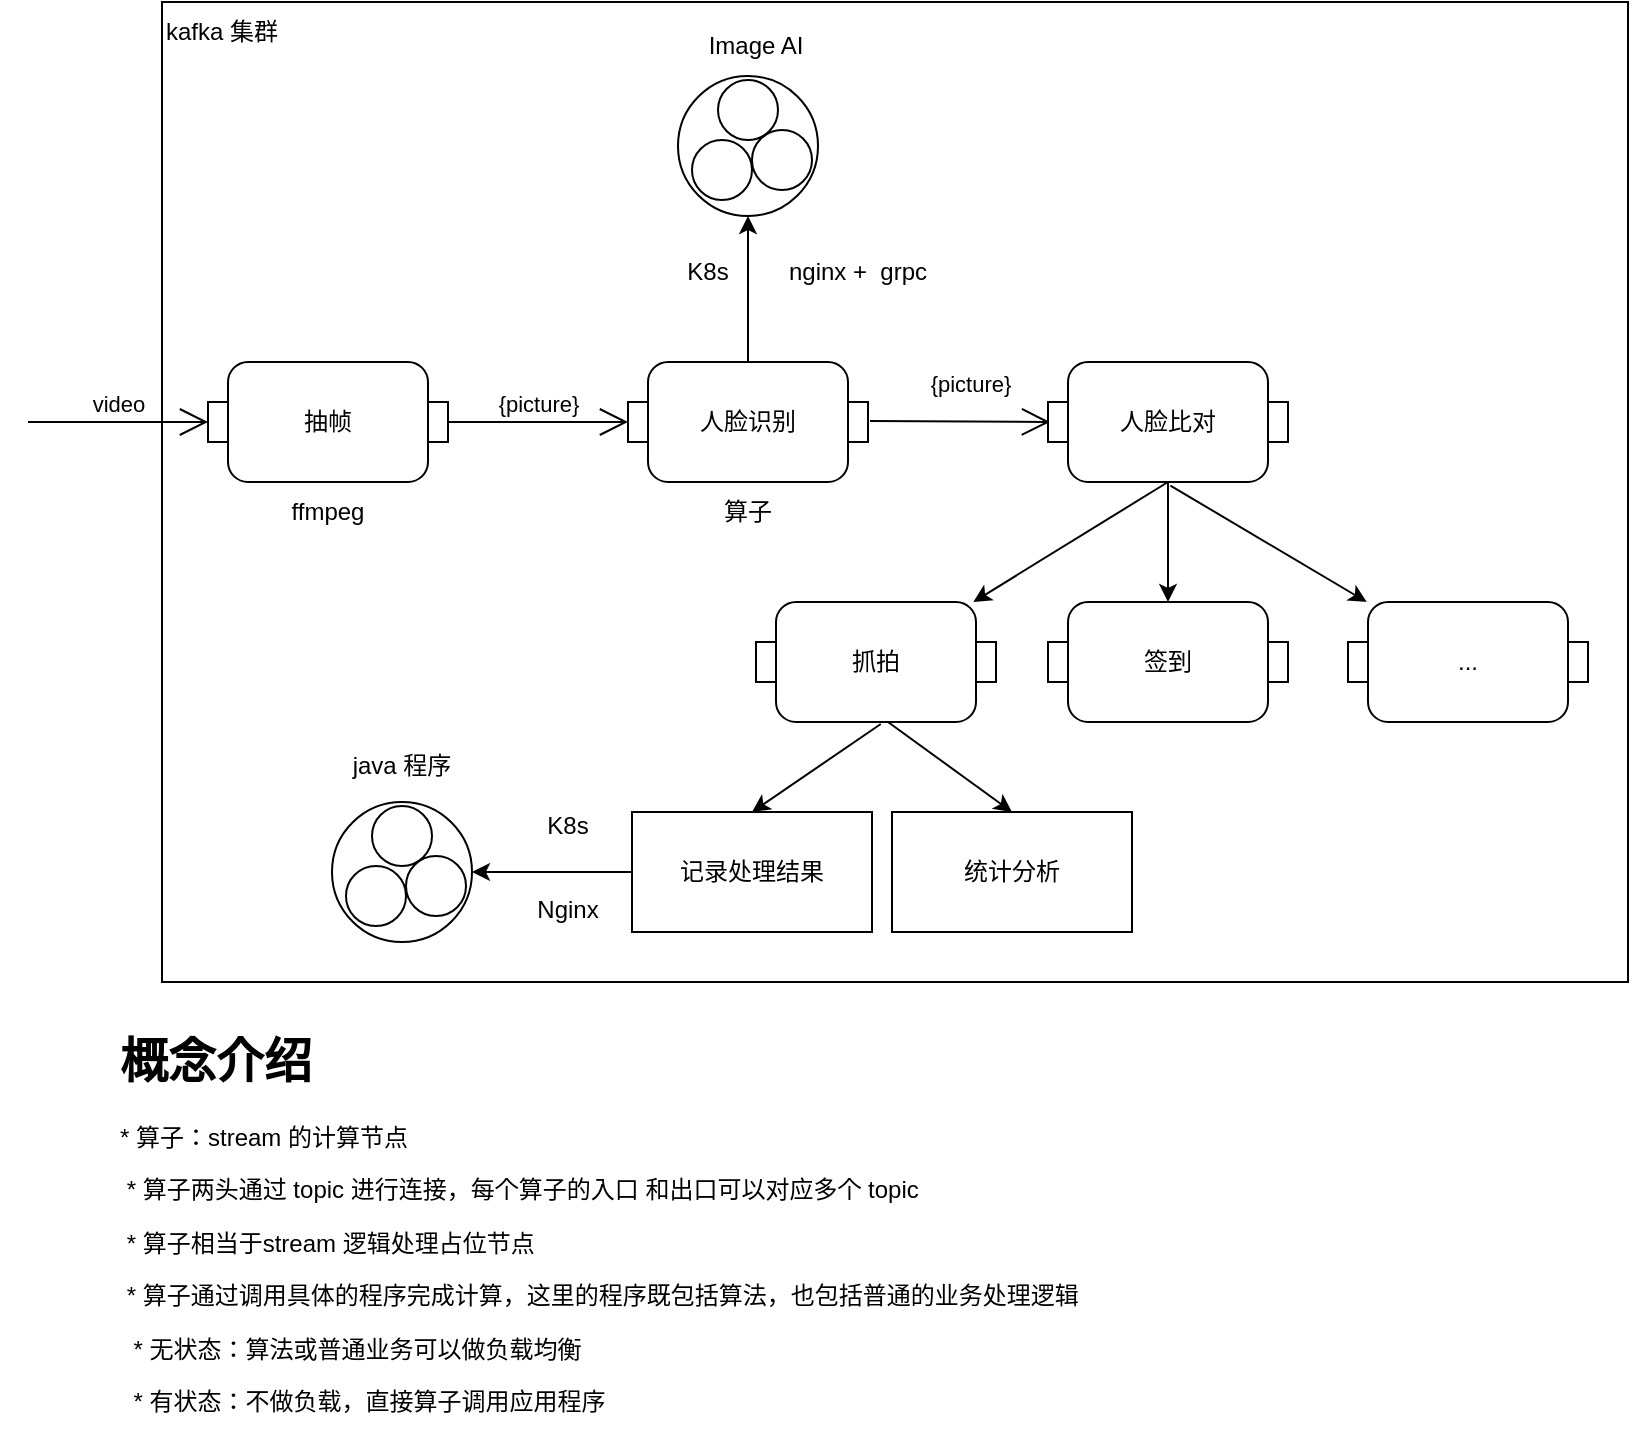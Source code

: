 <mxfile version="17.1.5" type="github">
  <diagram id="22KFjAZIgZ1wEyFO1Qyh" name="Page-1">
    <mxGraphModel dx="1038" dy="571" grid="1" gridSize="10" guides="1" tooltips="1" connect="1" arrows="1" fold="1" page="1" pageScale="1" pageWidth="827" pageHeight="1169" math="0" shadow="0">
      <root>
        <mxCell id="0" />
        <mxCell id="1" parent="0" />
        <mxCell id="picqBfe8_j36jY5c43g5-27" value="" style="rounded=0;whiteSpace=wrap;html=1;" parent="1" vertex="1">
          <mxGeometry x="117" y="90" width="733" height="490" as="geometry" />
        </mxCell>
        <mxCell id="picqBfe8_j36jY5c43g5-1" value="抽帧" style="html=1;shape=mxgraph.sysml.isControl;whiteSpace=wrap;align=center;" parent="1" vertex="1">
          <mxGeometry x="140" y="270" width="120" height="60" as="geometry" />
        </mxCell>
        <mxCell id="picqBfe8_j36jY5c43g5-2" value="video" style="edgeStyle=elbowEdgeStyle;html=1;elbow=horizontal;startArrow=open;rounded=0;endArrow=none;verticalAlign=bottom;exitX=0;exitY=0.5;startSize=12;" parent="1" source="picqBfe8_j36jY5c43g5-1" edge="1">
          <mxGeometry relative="1" as="geometry">
            <mxPoint x="50" y="300" as="targetPoint" />
          </mxGeometry>
        </mxCell>
        <mxCell id="picqBfe8_j36jY5c43g5-3" value="{picture}" style="edgeStyle=elbowEdgeStyle;html=1;elbow=vertical;endArrow=open;rounded=0;verticalAlign=bottom;entryX=0;entryY=0.5;endSize=12;" parent="1" source="picqBfe8_j36jY5c43g5-1" edge="1">
          <mxGeometry relative="1" as="geometry">
            <mxPoint x="350" y="300" as="targetPoint" />
          </mxGeometry>
        </mxCell>
        <mxCell id="picqBfe8_j36jY5c43g5-40" style="edgeStyle=orthogonalEdgeStyle;rounded=0;orthogonalLoop=1;jettySize=auto;html=1;entryX=0.5;entryY=1;entryDx=0;entryDy=0;" parent="1" source="picqBfe8_j36jY5c43g5-5" target="picqBfe8_j36jY5c43g5-35" edge="1">
          <mxGeometry relative="1" as="geometry" />
        </mxCell>
        <mxCell id="picqBfe8_j36jY5c43g5-5" value="人脸识别" style="html=1;shape=mxgraph.sysml.isControl;whiteSpace=wrap;align=center;" parent="1" vertex="1">
          <mxGeometry x="350" y="270" width="120" height="60" as="geometry" />
        </mxCell>
        <mxCell id="picqBfe8_j36jY5c43g5-6" value="{picture}" style="edgeStyle=elbowEdgeStyle;html=1;elbow=vertical;endArrow=open;rounded=0;verticalAlign=bottom;entryX=0;entryY=0.5;endSize=12;" parent="1" edge="1">
          <mxGeometry x="0.088" y="10" relative="1" as="geometry">
            <mxPoint x="561" y="299.5" as="targetPoint" />
            <mxPoint x="471" y="299.5" as="sourcePoint" />
            <Array as="points">
              <mxPoint x="471" y="300" />
            </Array>
            <mxPoint x="1" as="offset" />
          </mxGeometry>
        </mxCell>
        <mxCell id="picqBfe8_j36jY5c43g5-13" style="edgeStyle=orthogonalEdgeStyle;rounded=0;orthogonalLoop=1;jettySize=auto;html=1;" parent="1" source="picqBfe8_j36jY5c43g5-7" target="picqBfe8_j36jY5c43g5-10" edge="1">
          <mxGeometry relative="1" as="geometry">
            <Array as="points">
              <mxPoint x="620" y="400" />
            </Array>
          </mxGeometry>
        </mxCell>
        <mxCell id="picqBfe8_j36jY5c43g5-7" value="人脸比对" style="html=1;shape=mxgraph.sysml.isControl;whiteSpace=wrap;align=center;" parent="1" vertex="1">
          <mxGeometry x="560" y="270" width="120" height="60" as="geometry" />
        </mxCell>
        <mxCell id="picqBfe8_j36jY5c43g5-8" value="抓拍" style="html=1;shape=mxgraph.sysml.isControl;whiteSpace=wrap;align=center;" parent="1" vertex="1">
          <mxGeometry x="414" y="390" width="120" height="60" as="geometry" />
        </mxCell>
        <mxCell id="picqBfe8_j36jY5c43g5-10" value="签到" style="html=1;shape=mxgraph.sysml.isControl;whiteSpace=wrap;align=center;" parent="1" vertex="1">
          <mxGeometry x="560" y="390" width="120" height="60" as="geometry" />
        </mxCell>
        <mxCell id="picqBfe8_j36jY5c43g5-11" value="..." style="html=1;shape=mxgraph.sysml.isControl;whiteSpace=wrap;align=center;" parent="1" vertex="1">
          <mxGeometry x="710" y="390" width="120" height="60" as="geometry" />
        </mxCell>
        <mxCell id="picqBfe8_j36jY5c43g5-14" value="" style="endArrow=classic;html=1;rounded=0;" parent="1" target="picqBfe8_j36jY5c43g5-8" edge="1">
          <mxGeometry width="50" height="50" relative="1" as="geometry">
            <mxPoint x="620" y="330" as="sourcePoint" />
            <mxPoint x="440" y="270" as="targetPoint" />
          </mxGeometry>
        </mxCell>
        <mxCell id="picqBfe8_j36jY5c43g5-15" value="" style="endArrow=classic;html=1;rounded=0;exitX=0.51;exitY=1.03;exitDx=0;exitDy=0;exitPerimeter=0;" parent="1" source="picqBfe8_j36jY5c43g5-7" target="picqBfe8_j36jY5c43g5-11" edge="1">
          <mxGeometry width="50" height="50" relative="1" as="geometry">
            <mxPoint x="630" y="340" as="sourcePoint" />
            <mxPoint x="532.667" y="400" as="targetPoint" />
          </mxGeometry>
        </mxCell>
        <mxCell id="picqBfe8_j36jY5c43g5-46" style="edgeStyle=orthogonalEdgeStyle;rounded=0;orthogonalLoop=1;jettySize=auto;html=1;entryX=1;entryY=0.5;entryDx=0;entryDy=0;" parent="1" source="picqBfe8_j36jY5c43g5-18" target="picqBfe8_j36jY5c43g5-22" edge="1">
          <mxGeometry relative="1" as="geometry" />
        </mxCell>
        <mxCell id="picqBfe8_j36jY5c43g5-18" value="记录处理结果" style="rounded=0;whiteSpace=wrap;html=1;" parent="1" vertex="1">
          <mxGeometry x="352" y="495" width="120" height="60" as="geometry" />
        </mxCell>
        <mxCell id="picqBfe8_j36jY5c43g5-19" value="统计分析" style="rounded=0;whiteSpace=wrap;html=1;" parent="1" vertex="1">
          <mxGeometry x="482" y="495" width="120" height="60" as="geometry" />
        </mxCell>
        <mxCell id="picqBfe8_j36jY5c43g5-20" value="" style="endArrow=classic;html=1;rounded=0;exitX=0.52;exitY=1.017;exitDx=0;exitDy=0;exitPerimeter=0;entryX=0.5;entryY=0;entryDx=0;entryDy=0;" parent="1" source="picqBfe8_j36jY5c43g5-8" target="picqBfe8_j36jY5c43g5-18" edge="1">
          <mxGeometry width="50" height="50" relative="1" as="geometry">
            <mxPoint x="390" y="520" as="sourcePoint" />
            <mxPoint x="440" y="470" as="targetPoint" />
          </mxGeometry>
        </mxCell>
        <mxCell id="picqBfe8_j36jY5c43g5-21" value="" style="endArrow=classic;html=1;rounded=0;entryX=0.5;entryY=0;entryDx=0;entryDy=0;" parent="1" target="picqBfe8_j36jY5c43g5-19" edge="1">
          <mxGeometry width="50" height="50" relative="1" as="geometry">
            <mxPoint x="480" y="450" as="sourcePoint" />
            <mxPoint x="270" y="510" as="targetPoint" />
          </mxGeometry>
        </mxCell>
        <mxCell id="picqBfe8_j36jY5c43g5-22" value="" style="ellipse;whiteSpace=wrap;html=1;aspect=fixed;" parent="1" vertex="1">
          <mxGeometry x="202" y="490" width="70" height="70" as="geometry" />
        </mxCell>
        <mxCell id="picqBfe8_j36jY5c43g5-23" value="" style="ellipse;whiteSpace=wrap;html=1;aspect=fixed;" parent="1" vertex="1">
          <mxGeometry x="222" y="492" width="30" height="30" as="geometry" />
        </mxCell>
        <mxCell id="picqBfe8_j36jY5c43g5-24" value="" style="ellipse;whiteSpace=wrap;html=1;aspect=fixed;fontStyle=1" parent="1" vertex="1">
          <mxGeometry x="239" y="517" width="30" height="30" as="geometry" />
        </mxCell>
        <mxCell id="picqBfe8_j36jY5c43g5-25" value="" style="ellipse;whiteSpace=wrap;html=1;aspect=fixed;fontStyle=1" parent="1" vertex="1">
          <mxGeometry x="209" y="522" width="30" height="30" as="geometry" />
        </mxCell>
        <mxCell id="picqBfe8_j36jY5c43g5-30" value="kafka 集群" style="text;html=1;strokeColor=none;fillColor=none;align=center;verticalAlign=middle;whiteSpace=wrap;rounded=0;" parent="1" vertex="1">
          <mxGeometry x="117" y="90" width="60" height="30" as="geometry" />
        </mxCell>
        <mxCell id="picqBfe8_j36jY5c43g5-31" value="ffmpeg" style="text;html=1;strokeColor=none;fillColor=none;align=center;verticalAlign=middle;whiteSpace=wrap;rounded=0;" parent="1" vertex="1">
          <mxGeometry x="170" y="330" width="60" height="30" as="geometry" />
        </mxCell>
        <mxCell id="picqBfe8_j36jY5c43g5-32" value="K8s" style="text;html=1;strokeColor=none;fillColor=none;align=center;verticalAlign=middle;whiteSpace=wrap;rounded=0;" parent="1" vertex="1">
          <mxGeometry x="290" y="487" width="60" height="30" as="geometry" />
        </mxCell>
        <mxCell id="picqBfe8_j36jY5c43g5-33" value="Nginx" style="text;html=1;strokeColor=none;fillColor=none;align=center;verticalAlign=middle;whiteSpace=wrap;rounded=0;" parent="1" vertex="1">
          <mxGeometry x="290" y="529" width="60" height="30" as="geometry" />
        </mxCell>
        <mxCell id="picqBfe8_j36jY5c43g5-34" value="算子" style="text;html=1;strokeColor=none;fillColor=none;align=center;verticalAlign=middle;whiteSpace=wrap;rounded=0;" parent="1" vertex="1">
          <mxGeometry x="380" y="330" width="60" height="30" as="geometry" />
        </mxCell>
        <mxCell id="picqBfe8_j36jY5c43g5-35" value="" style="ellipse;whiteSpace=wrap;html=1;aspect=fixed;" parent="1" vertex="1">
          <mxGeometry x="375" y="127" width="70" height="70" as="geometry" />
        </mxCell>
        <mxCell id="picqBfe8_j36jY5c43g5-36" value="" style="ellipse;whiteSpace=wrap;html=1;aspect=fixed;" parent="1" vertex="1">
          <mxGeometry x="395" y="129" width="30" height="30" as="geometry" />
        </mxCell>
        <mxCell id="picqBfe8_j36jY5c43g5-37" value="" style="ellipse;whiteSpace=wrap;html=1;aspect=fixed;fontStyle=1" parent="1" vertex="1">
          <mxGeometry x="412" y="154" width="30" height="30" as="geometry" />
        </mxCell>
        <mxCell id="picqBfe8_j36jY5c43g5-38" value="" style="ellipse;whiteSpace=wrap;html=1;aspect=fixed;fontStyle=1" parent="1" vertex="1">
          <mxGeometry x="382" y="159" width="30" height="30" as="geometry" />
        </mxCell>
        <mxCell id="picqBfe8_j36jY5c43g5-41" value="Image AI" style="text;html=1;strokeColor=none;fillColor=none;align=center;verticalAlign=middle;whiteSpace=wrap;rounded=0;" parent="1" vertex="1">
          <mxGeometry x="384" y="97" width="60" height="30" as="geometry" />
        </mxCell>
        <mxCell id="picqBfe8_j36jY5c43g5-49" value="java 程序" style="text;html=1;strokeColor=none;fillColor=none;align=center;verticalAlign=middle;whiteSpace=wrap;rounded=0;" parent="1" vertex="1">
          <mxGeometry x="207" y="457" width="60" height="30" as="geometry" />
        </mxCell>
        <mxCell id="picqBfe8_j36jY5c43g5-52" value="K8s" style="text;html=1;strokeColor=none;fillColor=none;align=center;verticalAlign=middle;whiteSpace=wrap;rounded=0;" parent="1" vertex="1">
          <mxGeometry x="380" y="210" width="20" height="30" as="geometry" />
        </mxCell>
        <mxCell id="picqBfe8_j36jY5c43g5-53" value="nginx +&amp;nbsp; grpc" style="text;html=1;strokeColor=none;fillColor=none;align=center;verticalAlign=middle;whiteSpace=wrap;rounded=0;" parent="1" vertex="1">
          <mxGeometry x="400" y="215" width="130" height="20" as="geometry" />
        </mxCell>
        <mxCell id="picqBfe8_j36jY5c43g5-54" value="&lt;h1&gt;概念介绍&lt;/h1&gt;&lt;p&gt;* 算子：stream 的计算节点&lt;/p&gt;&lt;p&gt;&lt;span style=&quot;white-space: pre&quot;&gt;	&lt;/span&gt;* 算子两头通过 topic 进行连接，每个算子的入口 和出口可以对应多个 topic&lt;br&gt;&lt;/p&gt;&lt;p&gt;&lt;span style=&quot;white-space: pre&quot;&gt;	&lt;/span&gt;* 算子相当于stream 逻辑处理占位节点&lt;br&gt;&lt;/p&gt;&lt;p&gt;&lt;span style=&quot;white-space: pre&quot;&gt;	&lt;/span&gt;* 算子通过调用具体的程序完成计算，这里的程序既包括算法，也包括普通的业务处理逻辑&lt;br&gt;&lt;/p&gt;&lt;p&gt;&lt;span style=&quot;white-space: pre&quot;&gt;	&lt;/span&gt;&lt;span style=&quot;white-space: pre&quot;&gt;	&lt;/span&gt;* 无状态：算法或普通业务可以做负载均衡&lt;br&gt;&lt;/p&gt;&lt;p&gt;&lt;span style=&quot;white-space: pre&quot;&gt;	&lt;/span&gt;&lt;span style=&quot;white-space: pre&quot;&gt;	&lt;/span&gt;* 有状态：不做负载，直接算子调用应用程序&lt;br&gt;&lt;/p&gt;" style="text;html=1;strokeColor=none;fillColor=none;spacing=5;spacingTop=-20;whiteSpace=wrap;overflow=hidden;rounded=0;" parent="1" vertex="1">
          <mxGeometry x="90.75" y="600" width="766.5" height="210" as="geometry" />
        </mxCell>
      </root>
    </mxGraphModel>
  </diagram>
</mxfile>
